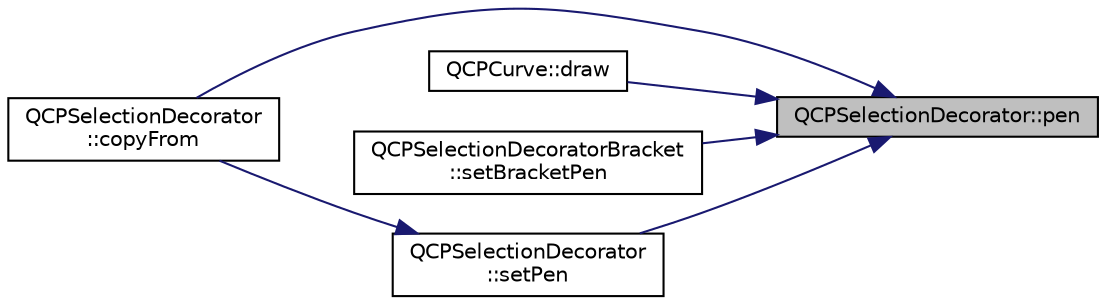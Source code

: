 digraph "QCPSelectionDecorator::pen"
{
 // LATEX_PDF_SIZE
  edge [fontname="Helvetica",fontsize="10",labelfontname="Helvetica",labelfontsize="10"];
  node [fontname="Helvetica",fontsize="10",shape=record];
  rankdir="RL";
  Node1 [label="QCPSelectionDecorator::pen",height=0.2,width=0.4,color="black", fillcolor="grey75", style="filled", fontcolor="black",tooltip=" "];
  Node1 -> Node2 [dir="back",color="midnightblue",fontsize="10",style="solid",fontname="Helvetica"];
  Node2 [label="QCPSelectionDecorator\l::copyFrom",height=0.2,width=0.4,color="black", fillcolor="white", style="filled",URL="$classQCPSelectionDecorator.html#a467a8d5cfcab27e862a17c797ac27b8a",tooltip=" "];
  Node1 -> Node3 [dir="back",color="midnightblue",fontsize="10",style="solid",fontname="Helvetica"];
  Node3 [label="QCPCurve::draw",height=0.2,width=0.4,color="black", fillcolor="white", style="filled",URL="$classQCPCurve.html#ac199d41d23865cd68bd7b598308a4433",tooltip=" "];
  Node1 -> Node4 [dir="back",color="midnightblue",fontsize="10",style="solid",fontname="Helvetica"];
  Node4 [label="QCPSelectionDecoratorBracket\l::setBracketPen",height=0.2,width=0.4,color="black", fillcolor="white", style="filled",URL="$classQCPSelectionDecoratorBracket.html#ac0e392a6097990f8aa978932a8fa05d6",tooltip=" "];
  Node1 -> Node5 [dir="back",color="midnightblue",fontsize="10",style="solid",fontname="Helvetica"];
  Node5 [label="QCPSelectionDecorator\l::setPen",height=0.2,width=0.4,color="black", fillcolor="white", style="filled",URL="$classQCPSelectionDecorator.html#ac2c8192e1e294aa3a4a7f32a859e3d76",tooltip=" "];
  Node5 -> Node2 [dir="back",color="midnightblue",fontsize="10",style="solid",fontname="Helvetica"];
}
